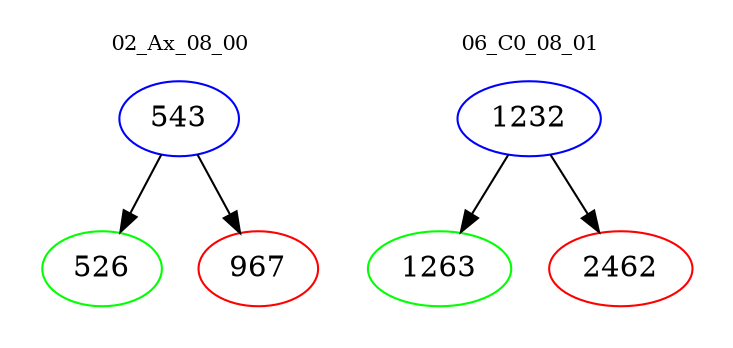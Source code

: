 digraph{
subgraph cluster_0 {
color = white
label = "02_Ax_08_00";
fontsize=10;
T0_543 [label="543", color="blue"]
T0_543 -> T0_526 [color="black"]
T0_526 [label="526", color="green"]
T0_543 -> T0_967 [color="black"]
T0_967 [label="967", color="red"]
}
subgraph cluster_1 {
color = white
label = "06_C0_08_01";
fontsize=10;
T1_1232 [label="1232", color="blue"]
T1_1232 -> T1_1263 [color="black"]
T1_1263 [label="1263", color="green"]
T1_1232 -> T1_2462 [color="black"]
T1_2462 [label="2462", color="red"]
}
}
